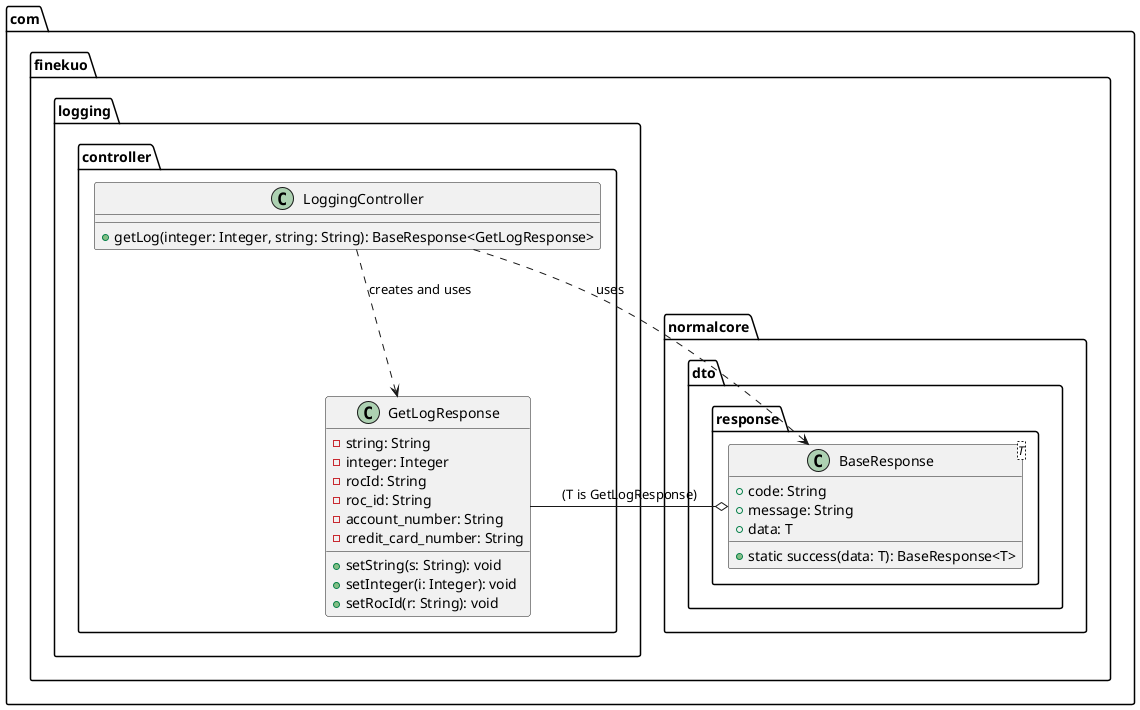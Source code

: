 @startuml
package com.finekuo.logging.controller {
  class LoggingController {
    +getLog(integer: Integer, string: String): BaseResponse<GetLogResponse>
  }

  class GetLogResponse {
    -string: String
    -integer: Integer
    -rocId: String
    -roc_id: String
    -account_number: String
    -credit_card_number: String
    +setString(s: String): void
    +setInteger(i: Integer): void
    +setRocId(r: String): void
    ' other setters
  }
}

package com.finekuo.normalcore.dto.response {
  class BaseResponse<T> {
    +code: String
    +message: String
    +data: T
    +static success(data: T): BaseResponse<T>
  }
}

com.finekuo.logging.controller.LoggingController ..> com.finekuo.logging.controller.GetLogResponse : creates and uses
com.finekuo.logging.controller.LoggingController ..> com.finekuo.normalcore.dto.response.BaseResponse : uses
com.finekuo.normalcore.dto.response.BaseResponse o-- com.finekuo.logging.controller.GetLogResponse : (T is GetLogResponse)
@enduml
